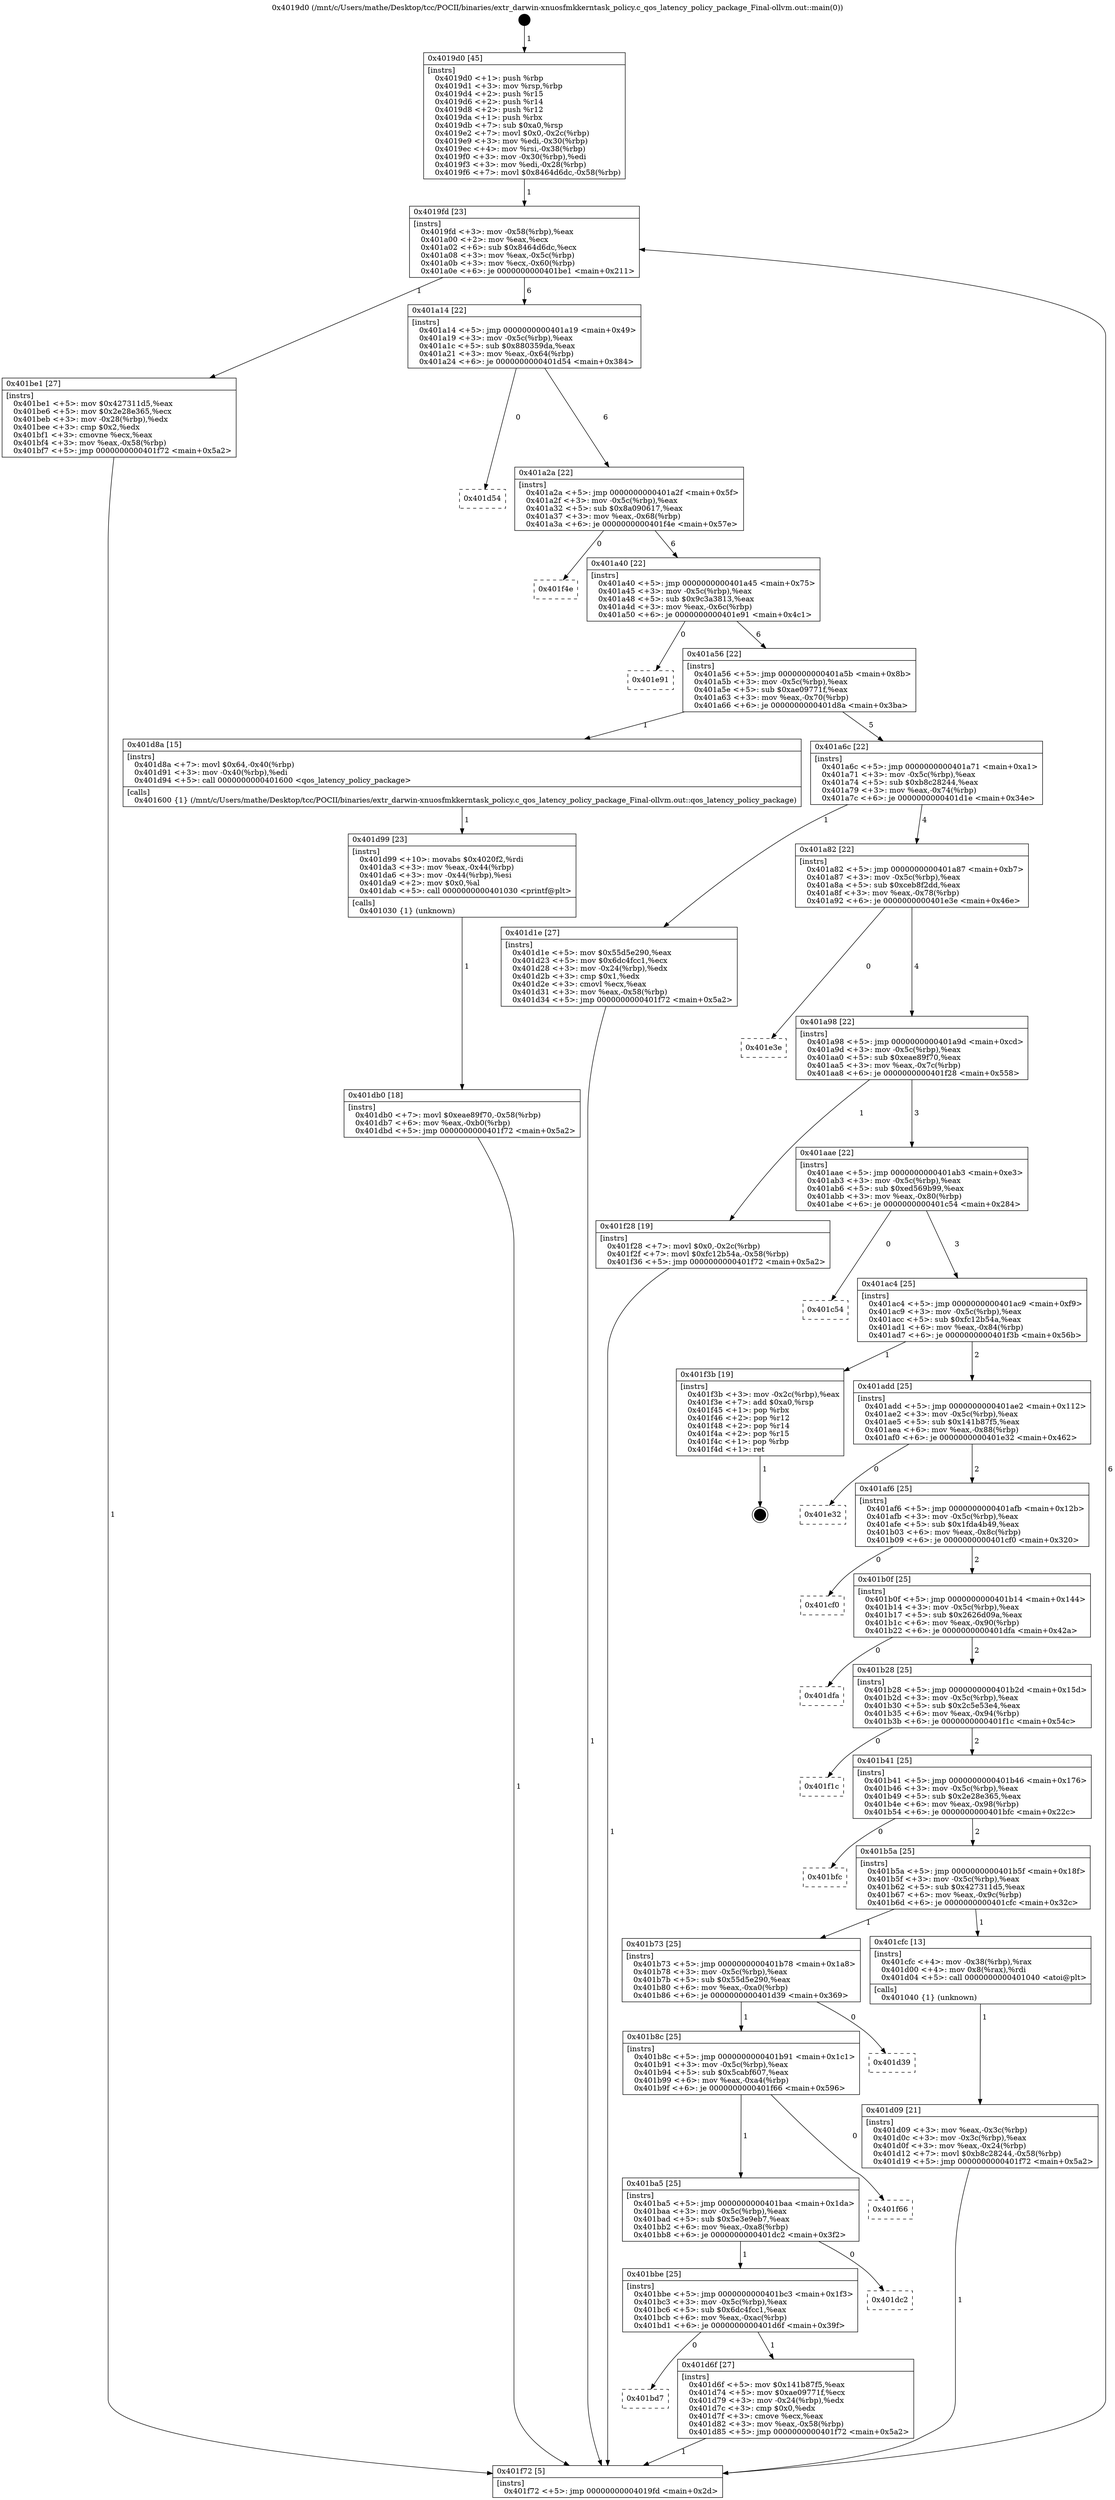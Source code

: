 digraph "0x4019d0" {
  label = "0x4019d0 (/mnt/c/Users/mathe/Desktop/tcc/POCII/binaries/extr_darwin-xnuosfmkkerntask_policy.c_qos_latency_policy_package_Final-ollvm.out::main(0))"
  labelloc = "t"
  node[shape=record]

  Entry [label="",width=0.3,height=0.3,shape=circle,fillcolor=black,style=filled]
  "0x4019fd" [label="{
     0x4019fd [23]\l
     | [instrs]\l
     &nbsp;&nbsp;0x4019fd \<+3\>: mov -0x58(%rbp),%eax\l
     &nbsp;&nbsp;0x401a00 \<+2\>: mov %eax,%ecx\l
     &nbsp;&nbsp;0x401a02 \<+6\>: sub $0x8464d6dc,%ecx\l
     &nbsp;&nbsp;0x401a08 \<+3\>: mov %eax,-0x5c(%rbp)\l
     &nbsp;&nbsp;0x401a0b \<+3\>: mov %ecx,-0x60(%rbp)\l
     &nbsp;&nbsp;0x401a0e \<+6\>: je 0000000000401be1 \<main+0x211\>\l
  }"]
  "0x401be1" [label="{
     0x401be1 [27]\l
     | [instrs]\l
     &nbsp;&nbsp;0x401be1 \<+5\>: mov $0x427311d5,%eax\l
     &nbsp;&nbsp;0x401be6 \<+5\>: mov $0x2e28e365,%ecx\l
     &nbsp;&nbsp;0x401beb \<+3\>: mov -0x28(%rbp),%edx\l
     &nbsp;&nbsp;0x401bee \<+3\>: cmp $0x2,%edx\l
     &nbsp;&nbsp;0x401bf1 \<+3\>: cmovne %ecx,%eax\l
     &nbsp;&nbsp;0x401bf4 \<+3\>: mov %eax,-0x58(%rbp)\l
     &nbsp;&nbsp;0x401bf7 \<+5\>: jmp 0000000000401f72 \<main+0x5a2\>\l
  }"]
  "0x401a14" [label="{
     0x401a14 [22]\l
     | [instrs]\l
     &nbsp;&nbsp;0x401a14 \<+5\>: jmp 0000000000401a19 \<main+0x49\>\l
     &nbsp;&nbsp;0x401a19 \<+3\>: mov -0x5c(%rbp),%eax\l
     &nbsp;&nbsp;0x401a1c \<+5\>: sub $0x880359da,%eax\l
     &nbsp;&nbsp;0x401a21 \<+3\>: mov %eax,-0x64(%rbp)\l
     &nbsp;&nbsp;0x401a24 \<+6\>: je 0000000000401d54 \<main+0x384\>\l
  }"]
  "0x401f72" [label="{
     0x401f72 [5]\l
     | [instrs]\l
     &nbsp;&nbsp;0x401f72 \<+5\>: jmp 00000000004019fd \<main+0x2d\>\l
  }"]
  "0x4019d0" [label="{
     0x4019d0 [45]\l
     | [instrs]\l
     &nbsp;&nbsp;0x4019d0 \<+1\>: push %rbp\l
     &nbsp;&nbsp;0x4019d1 \<+3\>: mov %rsp,%rbp\l
     &nbsp;&nbsp;0x4019d4 \<+2\>: push %r15\l
     &nbsp;&nbsp;0x4019d6 \<+2\>: push %r14\l
     &nbsp;&nbsp;0x4019d8 \<+2\>: push %r12\l
     &nbsp;&nbsp;0x4019da \<+1\>: push %rbx\l
     &nbsp;&nbsp;0x4019db \<+7\>: sub $0xa0,%rsp\l
     &nbsp;&nbsp;0x4019e2 \<+7\>: movl $0x0,-0x2c(%rbp)\l
     &nbsp;&nbsp;0x4019e9 \<+3\>: mov %edi,-0x30(%rbp)\l
     &nbsp;&nbsp;0x4019ec \<+4\>: mov %rsi,-0x38(%rbp)\l
     &nbsp;&nbsp;0x4019f0 \<+3\>: mov -0x30(%rbp),%edi\l
     &nbsp;&nbsp;0x4019f3 \<+3\>: mov %edi,-0x28(%rbp)\l
     &nbsp;&nbsp;0x4019f6 \<+7\>: movl $0x8464d6dc,-0x58(%rbp)\l
  }"]
  Exit [label="",width=0.3,height=0.3,shape=circle,fillcolor=black,style=filled,peripheries=2]
  "0x401d54" [label="{
     0x401d54\l
  }", style=dashed]
  "0x401a2a" [label="{
     0x401a2a [22]\l
     | [instrs]\l
     &nbsp;&nbsp;0x401a2a \<+5\>: jmp 0000000000401a2f \<main+0x5f\>\l
     &nbsp;&nbsp;0x401a2f \<+3\>: mov -0x5c(%rbp),%eax\l
     &nbsp;&nbsp;0x401a32 \<+5\>: sub $0x8a090617,%eax\l
     &nbsp;&nbsp;0x401a37 \<+3\>: mov %eax,-0x68(%rbp)\l
     &nbsp;&nbsp;0x401a3a \<+6\>: je 0000000000401f4e \<main+0x57e\>\l
  }"]
  "0x401db0" [label="{
     0x401db0 [18]\l
     | [instrs]\l
     &nbsp;&nbsp;0x401db0 \<+7\>: movl $0xeae89f70,-0x58(%rbp)\l
     &nbsp;&nbsp;0x401db7 \<+6\>: mov %eax,-0xb0(%rbp)\l
     &nbsp;&nbsp;0x401dbd \<+5\>: jmp 0000000000401f72 \<main+0x5a2\>\l
  }"]
  "0x401f4e" [label="{
     0x401f4e\l
  }", style=dashed]
  "0x401a40" [label="{
     0x401a40 [22]\l
     | [instrs]\l
     &nbsp;&nbsp;0x401a40 \<+5\>: jmp 0000000000401a45 \<main+0x75\>\l
     &nbsp;&nbsp;0x401a45 \<+3\>: mov -0x5c(%rbp),%eax\l
     &nbsp;&nbsp;0x401a48 \<+5\>: sub $0x9c3a3813,%eax\l
     &nbsp;&nbsp;0x401a4d \<+3\>: mov %eax,-0x6c(%rbp)\l
     &nbsp;&nbsp;0x401a50 \<+6\>: je 0000000000401e91 \<main+0x4c1\>\l
  }"]
  "0x401d99" [label="{
     0x401d99 [23]\l
     | [instrs]\l
     &nbsp;&nbsp;0x401d99 \<+10\>: movabs $0x4020f2,%rdi\l
     &nbsp;&nbsp;0x401da3 \<+3\>: mov %eax,-0x44(%rbp)\l
     &nbsp;&nbsp;0x401da6 \<+3\>: mov -0x44(%rbp),%esi\l
     &nbsp;&nbsp;0x401da9 \<+2\>: mov $0x0,%al\l
     &nbsp;&nbsp;0x401dab \<+5\>: call 0000000000401030 \<printf@plt\>\l
     | [calls]\l
     &nbsp;&nbsp;0x401030 \{1\} (unknown)\l
  }"]
  "0x401e91" [label="{
     0x401e91\l
  }", style=dashed]
  "0x401a56" [label="{
     0x401a56 [22]\l
     | [instrs]\l
     &nbsp;&nbsp;0x401a56 \<+5\>: jmp 0000000000401a5b \<main+0x8b\>\l
     &nbsp;&nbsp;0x401a5b \<+3\>: mov -0x5c(%rbp),%eax\l
     &nbsp;&nbsp;0x401a5e \<+5\>: sub $0xae09771f,%eax\l
     &nbsp;&nbsp;0x401a63 \<+3\>: mov %eax,-0x70(%rbp)\l
     &nbsp;&nbsp;0x401a66 \<+6\>: je 0000000000401d8a \<main+0x3ba\>\l
  }"]
  "0x401bd7" [label="{
     0x401bd7\l
  }", style=dashed]
  "0x401d8a" [label="{
     0x401d8a [15]\l
     | [instrs]\l
     &nbsp;&nbsp;0x401d8a \<+7\>: movl $0x64,-0x40(%rbp)\l
     &nbsp;&nbsp;0x401d91 \<+3\>: mov -0x40(%rbp),%edi\l
     &nbsp;&nbsp;0x401d94 \<+5\>: call 0000000000401600 \<qos_latency_policy_package\>\l
     | [calls]\l
     &nbsp;&nbsp;0x401600 \{1\} (/mnt/c/Users/mathe/Desktop/tcc/POCII/binaries/extr_darwin-xnuosfmkkerntask_policy.c_qos_latency_policy_package_Final-ollvm.out::qos_latency_policy_package)\l
  }"]
  "0x401a6c" [label="{
     0x401a6c [22]\l
     | [instrs]\l
     &nbsp;&nbsp;0x401a6c \<+5\>: jmp 0000000000401a71 \<main+0xa1\>\l
     &nbsp;&nbsp;0x401a71 \<+3\>: mov -0x5c(%rbp),%eax\l
     &nbsp;&nbsp;0x401a74 \<+5\>: sub $0xb8c28244,%eax\l
     &nbsp;&nbsp;0x401a79 \<+3\>: mov %eax,-0x74(%rbp)\l
     &nbsp;&nbsp;0x401a7c \<+6\>: je 0000000000401d1e \<main+0x34e\>\l
  }"]
  "0x401d6f" [label="{
     0x401d6f [27]\l
     | [instrs]\l
     &nbsp;&nbsp;0x401d6f \<+5\>: mov $0x141b87f5,%eax\l
     &nbsp;&nbsp;0x401d74 \<+5\>: mov $0xae09771f,%ecx\l
     &nbsp;&nbsp;0x401d79 \<+3\>: mov -0x24(%rbp),%edx\l
     &nbsp;&nbsp;0x401d7c \<+3\>: cmp $0x0,%edx\l
     &nbsp;&nbsp;0x401d7f \<+3\>: cmove %ecx,%eax\l
     &nbsp;&nbsp;0x401d82 \<+3\>: mov %eax,-0x58(%rbp)\l
     &nbsp;&nbsp;0x401d85 \<+5\>: jmp 0000000000401f72 \<main+0x5a2\>\l
  }"]
  "0x401d1e" [label="{
     0x401d1e [27]\l
     | [instrs]\l
     &nbsp;&nbsp;0x401d1e \<+5\>: mov $0x55d5e290,%eax\l
     &nbsp;&nbsp;0x401d23 \<+5\>: mov $0x6dc4fcc1,%ecx\l
     &nbsp;&nbsp;0x401d28 \<+3\>: mov -0x24(%rbp),%edx\l
     &nbsp;&nbsp;0x401d2b \<+3\>: cmp $0x1,%edx\l
     &nbsp;&nbsp;0x401d2e \<+3\>: cmovl %ecx,%eax\l
     &nbsp;&nbsp;0x401d31 \<+3\>: mov %eax,-0x58(%rbp)\l
     &nbsp;&nbsp;0x401d34 \<+5\>: jmp 0000000000401f72 \<main+0x5a2\>\l
  }"]
  "0x401a82" [label="{
     0x401a82 [22]\l
     | [instrs]\l
     &nbsp;&nbsp;0x401a82 \<+5\>: jmp 0000000000401a87 \<main+0xb7\>\l
     &nbsp;&nbsp;0x401a87 \<+3\>: mov -0x5c(%rbp),%eax\l
     &nbsp;&nbsp;0x401a8a \<+5\>: sub $0xceb8f2dd,%eax\l
     &nbsp;&nbsp;0x401a8f \<+3\>: mov %eax,-0x78(%rbp)\l
     &nbsp;&nbsp;0x401a92 \<+6\>: je 0000000000401e3e \<main+0x46e\>\l
  }"]
  "0x401bbe" [label="{
     0x401bbe [25]\l
     | [instrs]\l
     &nbsp;&nbsp;0x401bbe \<+5\>: jmp 0000000000401bc3 \<main+0x1f3\>\l
     &nbsp;&nbsp;0x401bc3 \<+3\>: mov -0x5c(%rbp),%eax\l
     &nbsp;&nbsp;0x401bc6 \<+5\>: sub $0x6dc4fcc1,%eax\l
     &nbsp;&nbsp;0x401bcb \<+6\>: mov %eax,-0xac(%rbp)\l
     &nbsp;&nbsp;0x401bd1 \<+6\>: je 0000000000401d6f \<main+0x39f\>\l
  }"]
  "0x401e3e" [label="{
     0x401e3e\l
  }", style=dashed]
  "0x401a98" [label="{
     0x401a98 [22]\l
     | [instrs]\l
     &nbsp;&nbsp;0x401a98 \<+5\>: jmp 0000000000401a9d \<main+0xcd\>\l
     &nbsp;&nbsp;0x401a9d \<+3\>: mov -0x5c(%rbp),%eax\l
     &nbsp;&nbsp;0x401aa0 \<+5\>: sub $0xeae89f70,%eax\l
     &nbsp;&nbsp;0x401aa5 \<+3\>: mov %eax,-0x7c(%rbp)\l
     &nbsp;&nbsp;0x401aa8 \<+6\>: je 0000000000401f28 \<main+0x558\>\l
  }"]
  "0x401dc2" [label="{
     0x401dc2\l
  }", style=dashed]
  "0x401f28" [label="{
     0x401f28 [19]\l
     | [instrs]\l
     &nbsp;&nbsp;0x401f28 \<+7\>: movl $0x0,-0x2c(%rbp)\l
     &nbsp;&nbsp;0x401f2f \<+7\>: movl $0xfc12b54a,-0x58(%rbp)\l
     &nbsp;&nbsp;0x401f36 \<+5\>: jmp 0000000000401f72 \<main+0x5a2\>\l
  }"]
  "0x401aae" [label="{
     0x401aae [22]\l
     | [instrs]\l
     &nbsp;&nbsp;0x401aae \<+5\>: jmp 0000000000401ab3 \<main+0xe3\>\l
     &nbsp;&nbsp;0x401ab3 \<+3\>: mov -0x5c(%rbp),%eax\l
     &nbsp;&nbsp;0x401ab6 \<+5\>: sub $0xed569b99,%eax\l
     &nbsp;&nbsp;0x401abb \<+3\>: mov %eax,-0x80(%rbp)\l
     &nbsp;&nbsp;0x401abe \<+6\>: je 0000000000401c54 \<main+0x284\>\l
  }"]
  "0x401ba5" [label="{
     0x401ba5 [25]\l
     | [instrs]\l
     &nbsp;&nbsp;0x401ba5 \<+5\>: jmp 0000000000401baa \<main+0x1da\>\l
     &nbsp;&nbsp;0x401baa \<+3\>: mov -0x5c(%rbp),%eax\l
     &nbsp;&nbsp;0x401bad \<+5\>: sub $0x5e3e9eb7,%eax\l
     &nbsp;&nbsp;0x401bb2 \<+6\>: mov %eax,-0xa8(%rbp)\l
     &nbsp;&nbsp;0x401bb8 \<+6\>: je 0000000000401dc2 \<main+0x3f2\>\l
  }"]
  "0x401c54" [label="{
     0x401c54\l
  }", style=dashed]
  "0x401ac4" [label="{
     0x401ac4 [25]\l
     | [instrs]\l
     &nbsp;&nbsp;0x401ac4 \<+5\>: jmp 0000000000401ac9 \<main+0xf9\>\l
     &nbsp;&nbsp;0x401ac9 \<+3\>: mov -0x5c(%rbp),%eax\l
     &nbsp;&nbsp;0x401acc \<+5\>: sub $0xfc12b54a,%eax\l
     &nbsp;&nbsp;0x401ad1 \<+6\>: mov %eax,-0x84(%rbp)\l
     &nbsp;&nbsp;0x401ad7 \<+6\>: je 0000000000401f3b \<main+0x56b\>\l
  }"]
  "0x401f66" [label="{
     0x401f66\l
  }", style=dashed]
  "0x401f3b" [label="{
     0x401f3b [19]\l
     | [instrs]\l
     &nbsp;&nbsp;0x401f3b \<+3\>: mov -0x2c(%rbp),%eax\l
     &nbsp;&nbsp;0x401f3e \<+7\>: add $0xa0,%rsp\l
     &nbsp;&nbsp;0x401f45 \<+1\>: pop %rbx\l
     &nbsp;&nbsp;0x401f46 \<+2\>: pop %r12\l
     &nbsp;&nbsp;0x401f48 \<+2\>: pop %r14\l
     &nbsp;&nbsp;0x401f4a \<+2\>: pop %r15\l
     &nbsp;&nbsp;0x401f4c \<+1\>: pop %rbp\l
     &nbsp;&nbsp;0x401f4d \<+1\>: ret\l
  }"]
  "0x401add" [label="{
     0x401add [25]\l
     | [instrs]\l
     &nbsp;&nbsp;0x401add \<+5\>: jmp 0000000000401ae2 \<main+0x112\>\l
     &nbsp;&nbsp;0x401ae2 \<+3\>: mov -0x5c(%rbp),%eax\l
     &nbsp;&nbsp;0x401ae5 \<+5\>: sub $0x141b87f5,%eax\l
     &nbsp;&nbsp;0x401aea \<+6\>: mov %eax,-0x88(%rbp)\l
     &nbsp;&nbsp;0x401af0 \<+6\>: je 0000000000401e32 \<main+0x462\>\l
  }"]
  "0x401b8c" [label="{
     0x401b8c [25]\l
     | [instrs]\l
     &nbsp;&nbsp;0x401b8c \<+5\>: jmp 0000000000401b91 \<main+0x1c1\>\l
     &nbsp;&nbsp;0x401b91 \<+3\>: mov -0x5c(%rbp),%eax\l
     &nbsp;&nbsp;0x401b94 \<+5\>: sub $0x5cabf607,%eax\l
     &nbsp;&nbsp;0x401b99 \<+6\>: mov %eax,-0xa4(%rbp)\l
     &nbsp;&nbsp;0x401b9f \<+6\>: je 0000000000401f66 \<main+0x596\>\l
  }"]
  "0x401e32" [label="{
     0x401e32\l
  }", style=dashed]
  "0x401af6" [label="{
     0x401af6 [25]\l
     | [instrs]\l
     &nbsp;&nbsp;0x401af6 \<+5\>: jmp 0000000000401afb \<main+0x12b\>\l
     &nbsp;&nbsp;0x401afb \<+3\>: mov -0x5c(%rbp),%eax\l
     &nbsp;&nbsp;0x401afe \<+5\>: sub $0x1fda4b49,%eax\l
     &nbsp;&nbsp;0x401b03 \<+6\>: mov %eax,-0x8c(%rbp)\l
     &nbsp;&nbsp;0x401b09 \<+6\>: je 0000000000401cf0 \<main+0x320\>\l
  }"]
  "0x401d39" [label="{
     0x401d39\l
  }", style=dashed]
  "0x401cf0" [label="{
     0x401cf0\l
  }", style=dashed]
  "0x401b0f" [label="{
     0x401b0f [25]\l
     | [instrs]\l
     &nbsp;&nbsp;0x401b0f \<+5\>: jmp 0000000000401b14 \<main+0x144\>\l
     &nbsp;&nbsp;0x401b14 \<+3\>: mov -0x5c(%rbp),%eax\l
     &nbsp;&nbsp;0x401b17 \<+5\>: sub $0x2626d09a,%eax\l
     &nbsp;&nbsp;0x401b1c \<+6\>: mov %eax,-0x90(%rbp)\l
     &nbsp;&nbsp;0x401b22 \<+6\>: je 0000000000401dfa \<main+0x42a\>\l
  }"]
  "0x401d09" [label="{
     0x401d09 [21]\l
     | [instrs]\l
     &nbsp;&nbsp;0x401d09 \<+3\>: mov %eax,-0x3c(%rbp)\l
     &nbsp;&nbsp;0x401d0c \<+3\>: mov -0x3c(%rbp),%eax\l
     &nbsp;&nbsp;0x401d0f \<+3\>: mov %eax,-0x24(%rbp)\l
     &nbsp;&nbsp;0x401d12 \<+7\>: movl $0xb8c28244,-0x58(%rbp)\l
     &nbsp;&nbsp;0x401d19 \<+5\>: jmp 0000000000401f72 \<main+0x5a2\>\l
  }"]
  "0x401dfa" [label="{
     0x401dfa\l
  }", style=dashed]
  "0x401b28" [label="{
     0x401b28 [25]\l
     | [instrs]\l
     &nbsp;&nbsp;0x401b28 \<+5\>: jmp 0000000000401b2d \<main+0x15d\>\l
     &nbsp;&nbsp;0x401b2d \<+3\>: mov -0x5c(%rbp),%eax\l
     &nbsp;&nbsp;0x401b30 \<+5\>: sub $0x2c5e53e4,%eax\l
     &nbsp;&nbsp;0x401b35 \<+6\>: mov %eax,-0x94(%rbp)\l
     &nbsp;&nbsp;0x401b3b \<+6\>: je 0000000000401f1c \<main+0x54c\>\l
  }"]
  "0x401b73" [label="{
     0x401b73 [25]\l
     | [instrs]\l
     &nbsp;&nbsp;0x401b73 \<+5\>: jmp 0000000000401b78 \<main+0x1a8\>\l
     &nbsp;&nbsp;0x401b78 \<+3\>: mov -0x5c(%rbp),%eax\l
     &nbsp;&nbsp;0x401b7b \<+5\>: sub $0x55d5e290,%eax\l
     &nbsp;&nbsp;0x401b80 \<+6\>: mov %eax,-0xa0(%rbp)\l
     &nbsp;&nbsp;0x401b86 \<+6\>: je 0000000000401d39 \<main+0x369\>\l
  }"]
  "0x401f1c" [label="{
     0x401f1c\l
  }", style=dashed]
  "0x401b41" [label="{
     0x401b41 [25]\l
     | [instrs]\l
     &nbsp;&nbsp;0x401b41 \<+5\>: jmp 0000000000401b46 \<main+0x176\>\l
     &nbsp;&nbsp;0x401b46 \<+3\>: mov -0x5c(%rbp),%eax\l
     &nbsp;&nbsp;0x401b49 \<+5\>: sub $0x2e28e365,%eax\l
     &nbsp;&nbsp;0x401b4e \<+6\>: mov %eax,-0x98(%rbp)\l
     &nbsp;&nbsp;0x401b54 \<+6\>: je 0000000000401bfc \<main+0x22c\>\l
  }"]
  "0x401cfc" [label="{
     0x401cfc [13]\l
     | [instrs]\l
     &nbsp;&nbsp;0x401cfc \<+4\>: mov -0x38(%rbp),%rax\l
     &nbsp;&nbsp;0x401d00 \<+4\>: mov 0x8(%rax),%rdi\l
     &nbsp;&nbsp;0x401d04 \<+5\>: call 0000000000401040 \<atoi@plt\>\l
     | [calls]\l
     &nbsp;&nbsp;0x401040 \{1\} (unknown)\l
  }"]
  "0x401bfc" [label="{
     0x401bfc\l
  }", style=dashed]
  "0x401b5a" [label="{
     0x401b5a [25]\l
     | [instrs]\l
     &nbsp;&nbsp;0x401b5a \<+5\>: jmp 0000000000401b5f \<main+0x18f\>\l
     &nbsp;&nbsp;0x401b5f \<+3\>: mov -0x5c(%rbp),%eax\l
     &nbsp;&nbsp;0x401b62 \<+5\>: sub $0x427311d5,%eax\l
     &nbsp;&nbsp;0x401b67 \<+6\>: mov %eax,-0x9c(%rbp)\l
     &nbsp;&nbsp;0x401b6d \<+6\>: je 0000000000401cfc \<main+0x32c\>\l
  }"]
  Entry -> "0x4019d0" [label=" 1"]
  "0x4019fd" -> "0x401be1" [label=" 1"]
  "0x4019fd" -> "0x401a14" [label=" 6"]
  "0x401be1" -> "0x401f72" [label=" 1"]
  "0x4019d0" -> "0x4019fd" [label=" 1"]
  "0x401f72" -> "0x4019fd" [label=" 6"]
  "0x401f3b" -> Exit [label=" 1"]
  "0x401a14" -> "0x401d54" [label=" 0"]
  "0x401a14" -> "0x401a2a" [label=" 6"]
  "0x401f28" -> "0x401f72" [label=" 1"]
  "0x401a2a" -> "0x401f4e" [label=" 0"]
  "0x401a2a" -> "0x401a40" [label=" 6"]
  "0x401db0" -> "0x401f72" [label=" 1"]
  "0x401a40" -> "0x401e91" [label=" 0"]
  "0x401a40" -> "0x401a56" [label=" 6"]
  "0x401d99" -> "0x401db0" [label=" 1"]
  "0x401a56" -> "0x401d8a" [label=" 1"]
  "0x401a56" -> "0x401a6c" [label=" 5"]
  "0x401d8a" -> "0x401d99" [label=" 1"]
  "0x401a6c" -> "0x401d1e" [label=" 1"]
  "0x401a6c" -> "0x401a82" [label=" 4"]
  "0x401d6f" -> "0x401f72" [label=" 1"]
  "0x401a82" -> "0x401e3e" [label=" 0"]
  "0x401a82" -> "0x401a98" [label=" 4"]
  "0x401bbe" -> "0x401d6f" [label=" 1"]
  "0x401a98" -> "0x401f28" [label=" 1"]
  "0x401a98" -> "0x401aae" [label=" 3"]
  "0x401bbe" -> "0x401bd7" [label=" 0"]
  "0x401aae" -> "0x401c54" [label=" 0"]
  "0x401aae" -> "0x401ac4" [label=" 3"]
  "0x401ba5" -> "0x401dc2" [label=" 0"]
  "0x401ac4" -> "0x401f3b" [label=" 1"]
  "0x401ac4" -> "0x401add" [label=" 2"]
  "0x401ba5" -> "0x401bbe" [label=" 1"]
  "0x401add" -> "0x401e32" [label=" 0"]
  "0x401add" -> "0x401af6" [label=" 2"]
  "0x401b8c" -> "0x401f66" [label=" 0"]
  "0x401af6" -> "0x401cf0" [label=" 0"]
  "0x401af6" -> "0x401b0f" [label=" 2"]
  "0x401b8c" -> "0x401ba5" [label=" 1"]
  "0x401b0f" -> "0x401dfa" [label=" 0"]
  "0x401b0f" -> "0x401b28" [label=" 2"]
  "0x401b73" -> "0x401d39" [label=" 0"]
  "0x401b28" -> "0x401f1c" [label=" 0"]
  "0x401b28" -> "0x401b41" [label=" 2"]
  "0x401b73" -> "0x401b8c" [label=" 1"]
  "0x401b41" -> "0x401bfc" [label=" 0"]
  "0x401b41" -> "0x401b5a" [label=" 2"]
  "0x401d1e" -> "0x401f72" [label=" 1"]
  "0x401b5a" -> "0x401cfc" [label=" 1"]
  "0x401b5a" -> "0x401b73" [label=" 1"]
  "0x401cfc" -> "0x401d09" [label=" 1"]
  "0x401d09" -> "0x401f72" [label=" 1"]
}

